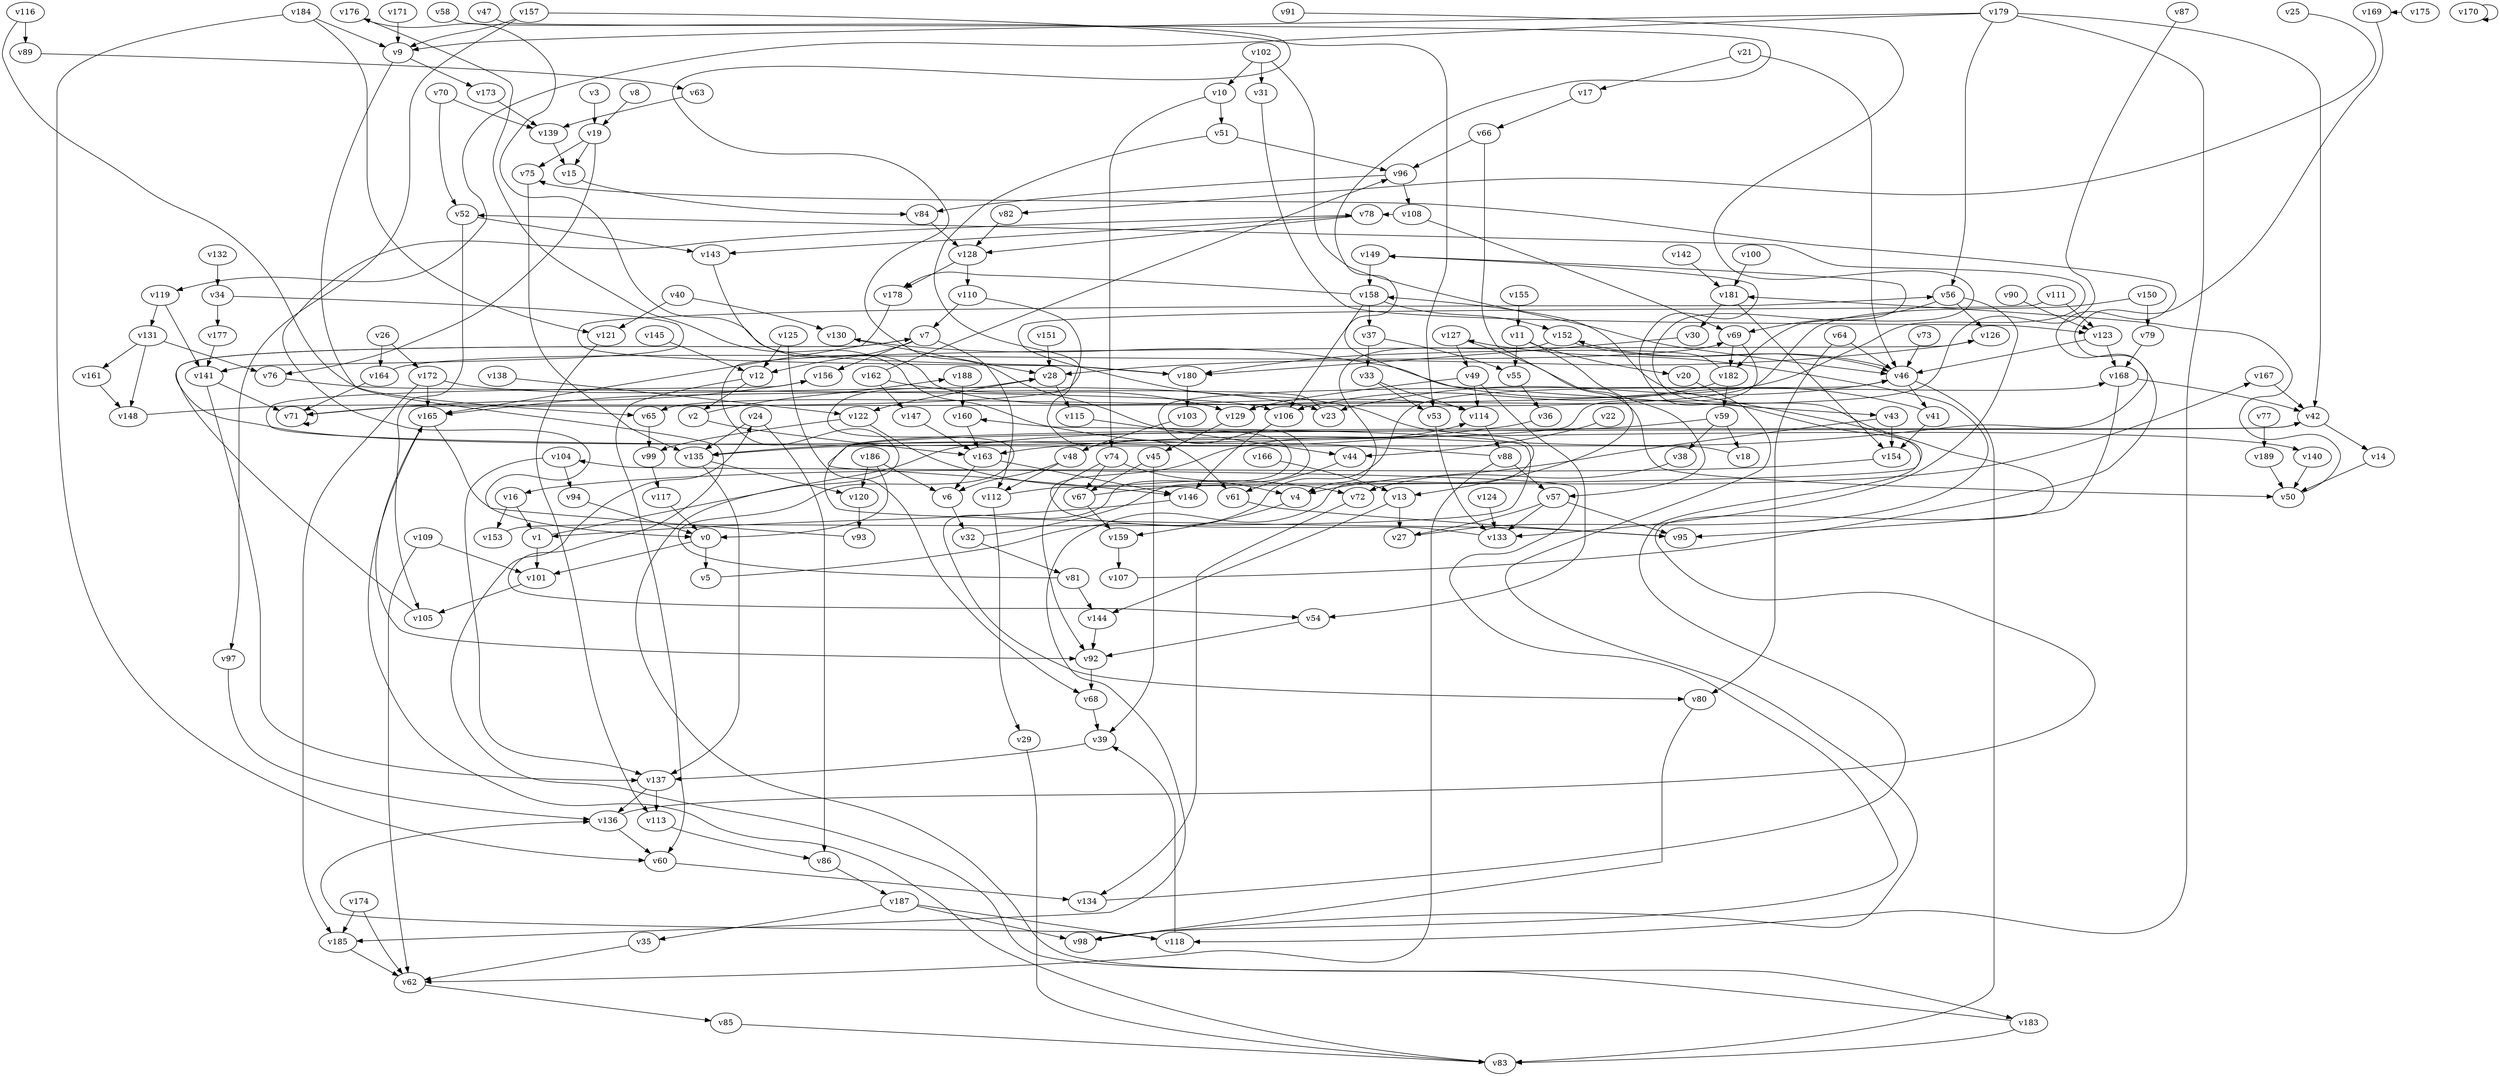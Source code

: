 // Benchmark game 277 - 190 vertices
// time_bound: 60
// targets: v76
digraph G {
    v0 [name="v0", player=0];
    v1 [name="v1", player=0];
    v2 [name="v2", player=0];
    v3 [name="v3", player=1];
    v4 [name="v4", player=1];
    v5 [name="v5", player=1];
    v6 [name="v6", player=0];
    v7 [name="v7", player=1];
    v8 [name="v8", player=1];
    v9 [name="v9", player=0];
    v10 [name="v10", player=1];
    v11 [name="v11", player=1];
    v12 [name="v12", player=1];
    v13 [name="v13", player=1];
    v14 [name="v14", player=1];
    v15 [name="v15", player=0];
    v16 [name="v16", player=1];
    v17 [name="v17", player=1];
    v18 [name="v18", player=1];
    v19 [name="v19", player=1];
    v20 [name="v20", player=1];
    v21 [name="v21", player=0];
    v22 [name="v22", player=1];
    v23 [name="v23", player=1];
    v24 [name="v24", player=1];
    v25 [name="v25", player=0];
    v26 [name="v26", player=0];
    v27 [name="v27", player=0];
    v28 [name="v28", player=0];
    v29 [name="v29", player=0];
    v30 [name="v30", player=1];
    v31 [name="v31", player=0];
    v32 [name="v32", player=0];
    v33 [name="v33", player=1];
    v34 [name="v34", player=0];
    v35 [name="v35", player=0];
    v36 [name="v36", player=1];
    v37 [name="v37", player=0];
    v38 [name="v38", player=1];
    v39 [name="v39", player=1];
    v40 [name="v40", player=1];
    v41 [name="v41", player=0];
    v42 [name="v42", player=1];
    v43 [name="v43", player=0];
    v44 [name="v44", player=1];
    v45 [name="v45", player=0];
    v46 [name="v46", player=0];
    v47 [name="v47", player=0];
    v48 [name="v48", player=1];
    v49 [name="v49", player=1];
    v50 [name="v50", player=1];
    v51 [name="v51", player=1];
    v52 [name="v52", player=0];
    v53 [name="v53", player=1];
    v54 [name="v54", player=1];
    v55 [name="v55", player=0];
    v56 [name="v56", player=0];
    v57 [name="v57", player=1];
    v58 [name="v58", player=0];
    v59 [name="v59", player=1];
    v60 [name="v60", player=0];
    v61 [name="v61", player=0];
    v62 [name="v62", player=1];
    v63 [name="v63", player=0];
    v64 [name="v64", player=1];
    v65 [name="v65", player=1];
    v66 [name="v66", player=0];
    v67 [name="v67", player=1];
    v68 [name="v68", player=0];
    v69 [name="v69", player=1];
    v70 [name="v70", player=1];
    v71 [name="v71", player=0];
    v72 [name="v72", player=0];
    v73 [name="v73", player=1];
    v74 [name="v74", player=1];
    v75 [name="v75", player=0];
    v76 [name="v76", player=0, target=1];
    v77 [name="v77", player=1];
    v78 [name="v78", player=1];
    v79 [name="v79", player=0];
    v80 [name="v80", player=1];
    v81 [name="v81", player=0];
    v82 [name="v82", player=1];
    v83 [name="v83", player=0];
    v84 [name="v84", player=1];
    v85 [name="v85", player=1];
    v86 [name="v86", player=0];
    v87 [name="v87", player=1];
    v88 [name="v88", player=1];
    v89 [name="v89", player=0];
    v90 [name="v90", player=0];
    v91 [name="v91", player=1];
    v92 [name="v92", player=0];
    v93 [name="v93", player=0];
    v94 [name="v94", player=1];
    v95 [name="v95", player=1];
    v96 [name="v96", player=1];
    v97 [name="v97", player=1];
    v98 [name="v98", player=1];
    v99 [name="v99", player=1];
    v100 [name="v100", player=1];
    v101 [name="v101", player=1];
    v102 [name="v102", player=1];
    v103 [name="v103", player=1];
    v104 [name="v104", player=0];
    v105 [name="v105", player=1];
    v106 [name="v106", player=0];
    v107 [name="v107", player=0];
    v108 [name="v108", player=1];
    v109 [name="v109", player=0];
    v110 [name="v110", player=1];
    v111 [name="v111", player=0];
    v112 [name="v112", player=1];
    v113 [name="v113", player=0];
    v114 [name="v114", player=0];
    v115 [name="v115", player=1];
    v116 [name="v116", player=1];
    v117 [name="v117", player=0];
    v118 [name="v118", player=1];
    v119 [name="v119", player=1];
    v120 [name="v120", player=0];
    v121 [name="v121", player=0];
    v122 [name="v122", player=0];
    v123 [name="v123", player=1];
    v124 [name="v124", player=1];
    v125 [name="v125", player=0];
    v126 [name="v126", player=1];
    v127 [name="v127", player=0];
    v128 [name="v128", player=1];
    v129 [name="v129", player=0];
    v130 [name="v130", player=0];
    v131 [name="v131", player=0];
    v132 [name="v132", player=0];
    v133 [name="v133", player=0];
    v134 [name="v134", player=0];
    v135 [name="v135", player=0];
    v136 [name="v136", player=0];
    v137 [name="v137", player=1];
    v138 [name="v138", player=1];
    v139 [name="v139", player=1];
    v140 [name="v140", player=1];
    v141 [name="v141", player=1];
    v142 [name="v142", player=0];
    v143 [name="v143", player=0];
    v144 [name="v144", player=1];
    v145 [name="v145", player=1];
    v146 [name="v146", player=1];
    v147 [name="v147", player=0];
    v148 [name="v148", player=0];
    v149 [name="v149", player=1];
    v150 [name="v150", player=1];
    v151 [name="v151", player=1];
    v152 [name="v152", player=1];
    v153 [name="v153", player=0];
    v154 [name="v154", player=0];
    v155 [name="v155", player=0];
    v156 [name="v156", player=0];
    v157 [name="v157", player=1];
    v158 [name="v158", player=0];
    v159 [name="v159", player=1];
    v160 [name="v160", player=0];
    v161 [name="v161", player=1];
    v162 [name="v162", player=1];
    v163 [name="v163", player=1];
    v164 [name="v164", player=0];
    v165 [name="v165", player=1];
    v166 [name="v166", player=0];
    v167 [name="v167", player=1];
    v168 [name="v168", player=0];
    v169 [name="v169", player=1];
    v170 [name="v170", player=1];
    v171 [name="v171", player=1];
    v172 [name="v172", player=1];
    v173 [name="v173", player=1];
    v174 [name="v174", player=1];
    v175 [name="v175", player=1];
    v176 [name="v176", player=0];
    v177 [name="v177", player=1];
    v178 [name="v178", player=0];
    v179 [name="v179", player=1];
    v180 [name="v180", player=1];
    v181 [name="v181", player=1];
    v182 [name="v182", player=0];
    v183 [name="v183", player=1];
    v184 [name="v184", player=0];
    v185 [name="v185", player=0];
    v186 [name="v186", player=0];
    v187 [name="v187", player=1];
    v188 [name="v188", player=1];
    v189 [name="v189", player=1];

    v0 -> v5;
    v1 -> v126 [constraint="t < 7"];
    v2 -> v188 [constraint="t mod 2 == 0"];
    v3 -> v19;
    v4 -> v159;
    v5 -> v168 [constraint="t >= 2"];
    v6 -> v32;
    v7 -> v140 [constraint="t >= 5"];
    v8 -> v19;
    v9 -> v54 [constraint="t >= 5"];
    v10 -> v74;
    v11 -> v20;
    v12 -> v2;
    v13 -> v144;
    v14 -> v50;
    v15 -> v84;
    v16 -> v153;
    v17 -> v66;
    v18 -> v156 [constraint="t < 11"];
    v19 -> v75;
    v20 -> v98 [constraint="t < 11"];
    v21 -> v46;
    v22 -> v44;
    v23 -> v165 [constraint="t mod 3 == 1"];
    v24 -> v86;
    v25 -> v82 [constraint="t mod 2 == 1"];
    v26 -> v172;
    v27 -> v127 [constraint="t mod 5 == 0"];
    v28 -> v122;
    v29 -> v83;
    v30 -> v180;
    v31 -> v123 [constraint="t mod 3 == 1"];
    v32 -> v46 [constraint="t >= 1"];
    v33 -> v53;
    v34 -> v141 [constraint="t < 12"];
    v35 -> v62;
    v36 -> v135 [constraint="t < 15"];
    v37 -> v55;
    v38 -> v72;
    v39 -> v137;
    v40 -> v121;
    v41 -> v130 [constraint="t mod 5 == 1"];
    v42 -> v146 [constraint="t >= 1"];
    v43 -> v4 [constraint="t mod 3 == 0"];
    v44 -> v61;
    v45 -> v67;
    v46 -> v41;
    v47 -> v43 [constraint="t mod 2 == 1"];
    v48 -> v6;
    v49 -> v54;
    v50 -> v181 [constraint="t mod 4 == 2"];
    v51 -> v71 [constraint="t >= 4"];
    v52 -> v143;
    v53 -> v133;
    v54 -> v92;
    v55 -> v36;
    v56 -> v133;
    v57 -> v133;
    v58 -> v80 [constraint="t < 8"];
    v59 -> v183 [constraint="t < 11"];
    v60 -> v134;
    v61 -> v95;
    v62 -> v85;
    v63 -> v139;
    v64 -> v46;
    v65 -> v99;
    v66 -> v13;
    v67 -> v167 [constraint="t < 14"];
    v68 -> v39;
    v69 -> v135;
    v70 -> v52;
    v71 -> v71 [constraint="t < 7"];
    v72 -> v134;
    v73 -> v46;
    v74 -> v92;
    v75 -> v135;
    v76 -> v106;
    v77 -> v189;
    v78 -> v128;
    v79 -> v168;
    v80 -> v98;
    v81 -> v28 [constraint="t < 15"];
    v82 -> v128;
    v83 -> v165 [constraint="t >= 5"];
    v84 -> v128;
    v85 -> v83;
    v86 -> v187;
    v87 -> v129 [constraint="t mod 4 == 0"];
    v88 -> v176 [constraint="t mod 3 == 2"];
    v89 -> v63 [constraint="t < 13"];
    v90 -> v123;
    v91 -> v182 [constraint="t < 6"];
    v92 -> v68;
    v93 -> v78 [constraint="t < 11"];
    v94 -> v0;
    v95 -> v42 [constraint="t < 8"];
    v96 -> v108;
    v97 -> v136;
    v98 -> v104 [constraint="t mod 5 == 1"];
    v99 -> v117;
    v100 -> v181;
    v101 -> v105;
    v102 -> v31;
    v103 -> v48;
    v104 -> v94;
    v105 -> v7 [constraint="t < 8"];
    v106 -> v146;
    v107 -> v75 [constraint="t < 6"];
    v108 -> v78 [constraint="t mod 2 == 0"];
    v109 -> v101;
    v110 -> v61;
    v111 -> v185 [constraint="t mod 2 == 0"];
    v112 -> v158 [constraint="t mod 2 == 0"];
    v113 -> v86;
    v114 -> v88;
    v115 -> v44;
    v116 -> v65 [constraint="t mod 4 == 1"];
    v117 -> v0;
    v118 -> v136 [constraint="t mod 2 == 0"];
    v119 -> v141;
    v120 -> v93;
    v121 -> v113;
    v122 -> v99;
    v123 -> v46;
    v124 -> v133;
    v125 -> v68;
    v126 -> v28;
    v127 -> v49;
    v128 -> v110;
    v129 -> v45;
    v130 -> v28;
    v131 -> v161;
    v132 -> v34;
    v133 -> v114 [constraint="t < 9"];
    v134 -> v149 [constraint="t >= 4"];
    v135 -> v120;
    v136 -> v149 [constraint="t >= 2"];
    v137 -> v136;
    v138 -> v122;
    v139 -> v15;
    v140 -> v50;
    v141 -> v137;
    v142 -> v181;
    v143 -> v180;
    v144 -> v92;
    v145 -> v12;
    v146 -> v1 [constraint="t mod 3 == 0"];
    v147 -> v163;
    v148 -> v52 [constraint="t < 15"];
    v149 -> v158;
    v150 -> v65 [constraint="t < 12"];
    v151 -> v28;
    v152 -> v46;
    v153 -> v160 [constraint="t < 13"];
    v154 -> v16 [constraint="t >= 3"];
    v155 -> v11;
    v156 -> v71 [constraint="t < 10"];
    v157 -> v97;
    v158 -> v178 [constraint="t >= 2"];
    v159 -> v107;
    v160 -> v163;
    v161 -> v148;
    v162 -> v96 [constraint="t mod 2 == 1"];
    v163 -> v146;
    v164 -> v69 [constraint="t mod 5 == 3"];
    v165 -> v0 [constraint="t < 15"];
    v166 -> v13;
    v167 -> v42;
    v168 -> v95;
    v169 -> v163 [constraint="t >= 2"];
    v170 -> v170;
    v171 -> v9;
    v172 -> v165;
    v173 -> v139;
    v174 -> v62;
    v175 -> v169 [constraint="t < 13"];
    v176 -> v114 [constraint="t < 11"];
    v177 -> v141;
    v178 -> v165;
    v179 -> v119 [constraint="t mod 2 == 1"];
    v180 -> v56 [constraint="t >= 3"];
    v181 -> v154;
    v182 -> v180 [constraint="t < 13"];
    v183 -> v24 [constraint="t < 8"];
    v184 -> v60;
    v185 -> v62;
    v186 -> v120;
    v187 -> v98;
    v188 -> v160;
    v189 -> v50;
    v59 -> v38;
    v11 -> v57;
    v187 -> v35;
    v179 -> v42;
    v57 -> v95;
    v56 -> v126;
    v45 -> v39;
    v184 -> v121;
    v158 -> v106;
    v186 -> v6;
    v57 -> v27;
    v179 -> v9;
    v102 -> v10;
    v179 -> v56;
    v70 -> v139;
    v187 -> v118;
    v10 -> v51;
    v74 -> v4;
    v37 -> v33;
    v88 -> v62;
    v131 -> v148;
    v32 -> v81;
    v131 -> v76;
    v141 -> v71;
    v46 -> v23;
    v1 -> v101;
    v182 -> v59;
    v112 -> v29;
    v42 -> v14;
    v158 -> v37;
    v165 -> v92;
    v7 -> v112;
    v158 -> v152;
    v122 -> v72;
    v64 -> v80;
    v9 -> v173;
    v180 -> v103;
    v137 -> v113;
    v24 -> v135;
    v78 -> v143;
    v28 -> v115;
    v13 -> v27;
    v179 -> v118;
    v136 -> v60;
    v81 -> v144;
    v104 -> v137;
    v127 -> v50;
    v109 -> v62;
    v26 -> v164;
    v123 -> v168;
    v56 -> v69;
    v168 -> v42;
    v0 -> v101;
    v67 -> v159;
    v7 -> v156;
    v186 -> v0;
    v172 -> v185;
    v157 -> v53;
    v34 -> v177;
    v74 -> v67;
    v43 -> v154;
    v51 -> v96;
    v11 -> v55;
    v183 -> v83;
    v19 -> v76;
    v49 -> v114;
    v46 -> v152;
    v21 -> v17;
    v163 -> v6;
    v181 -> v30;
    v174 -> v185;
    v184 -> v9;
    v102 -> v46;
    v172 -> v23;
    v108 -> v69;
    v49 -> v129;
    v110 -> v7;
    v40 -> v130;
    v48 -> v112;
    v66 -> v96;
    v59 -> v18;
    v162 -> v147;
    v12 -> v60;
    v118 -> v39;
    v157 -> v9;
    v96 -> v84;
    v41 -> v154;
    v164 -> v71;
    v119 -> v131;
    v111 -> v123;
    v135 -> v137;
    v33 -> v114;
    v19 -> v15;
    v116 -> v89;
    v88 -> v57;
    v128 -> v178;
    v2 -> v163;
    v16 -> v1;
    v162 -> v129;
    v182 -> v106;
    v46 -> v83;
    v7 -> v12;
    v69 -> v182;
    v152 -> v4;
    v150 -> v79;
    v125 -> v12;
    v52 -> v105;
}
